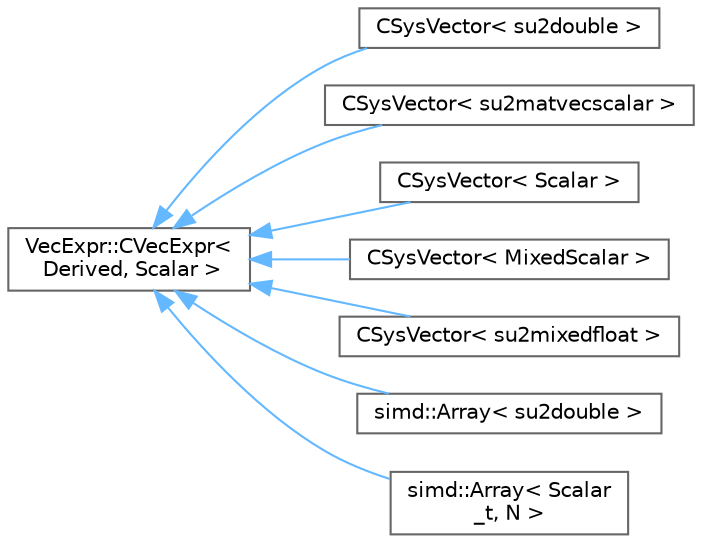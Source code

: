 digraph "Graphical Class Hierarchy"
{
 // LATEX_PDF_SIZE
  bgcolor="transparent";
  edge [fontname=Helvetica,fontsize=10,labelfontname=Helvetica,labelfontsize=10];
  node [fontname=Helvetica,fontsize=10,shape=box,height=0.2,width=0.4];
  rankdir="LR";
  Node0 [id="Node000000",label="VecExpr::CVecExpr\<\l Derived, Scalar \>",height=0.2,width=0.4,color="grey40", fillcolor="white", style="filled",URL="$classVecExpr_1_1CVecExpr.html",tooltip="Base vector expression class."];
  Node0 -> Node1 [id="edge453_Node000000_Node000001",dir="back",color="steelblue1",style="solid",tooltip=" "];
  Node1 [id="Node000001",label="CSysVector\< su2double \>",height=0.2,width=0.4,color="grey40", fillcolor="white", style="filled",URL="$classCSysVector.html",tooltip=" "];
  Node0 -> Node2 [id="edge454_Node000000_Node000002",dir="back",color="steelblue1",style="solid",tooltip=" "];
  Node2 [id="Node000002",label="CSysVector\< su2matvecscalar \>",height=0.2,width=0.4,color="grey40", fillcolor="white", style="filled",URL="$classCSysVector.html",tooltip=" "];
  Node0 -> Node3 [id="edge455_Node000000_Node000003",dir="back",color="steelblue1",style="solid",tooltip=" "];
  Node3 [id="Node000003",label="CSysVector\< Scalar \>",height=0.2,width=0.4,color="grey40", fillcolor="white", style="filled",URL="$classCSysVector.html",tooltip=" "];
  Node0 -> Node4 [id="edge456_Node000000_Node000004",dir="back",color="steelblue1",style="solid",tooltip=" "];
  Node4 [id="Node000004",label="CSysVector\< MixedScalar \>",height=0.2,width=0.4,color="grey40", fillcolor="white", style="filled",URL="$classCSysVector.html",tooltip=" "];
  Node0 -> Node5 [id="edge457_Node000000_Node000005",dir="back",color="steelblue1",style="solid",tooltip=" "];
  Node5 [id="Node000005",label="CSysVector\< su2mixedfloat \>",height=0.2,width=0.4,color="grey40", fillcolor="white", style="filled",URL="$classCSysVector.html",tooltip=" "];
  Node0 -> Node6 [id="edge458_Node000000_Node000006",dir="back",color="steelblue1",style="solid",tooltip=" "];
  Node6 [id="Node000006",label="simd::Array\< su2double \>",height=0.2,width=0.4,color="grey40", fillcolor="white", style="filled",URL="$classsimd_1_1Array.html",tooltip=" "];
  Node0 -> Node7 [id="edge459_Node000000_Node000007",dir="back",color="steelblue1",style="solid",tooltip=" "];
  Node7 [id="Node000007",label="simd::Array\< Scalar\l_t, N \>",height=0.2,width=0.4,color="grey40", fillcolor="white", style="filled",URL="$classsimd_1_1Array.html",tooltip="A simple SIMD type relying on implicit vectorization, i.e. done by the compiler, explicitly vectorize..."];
}
